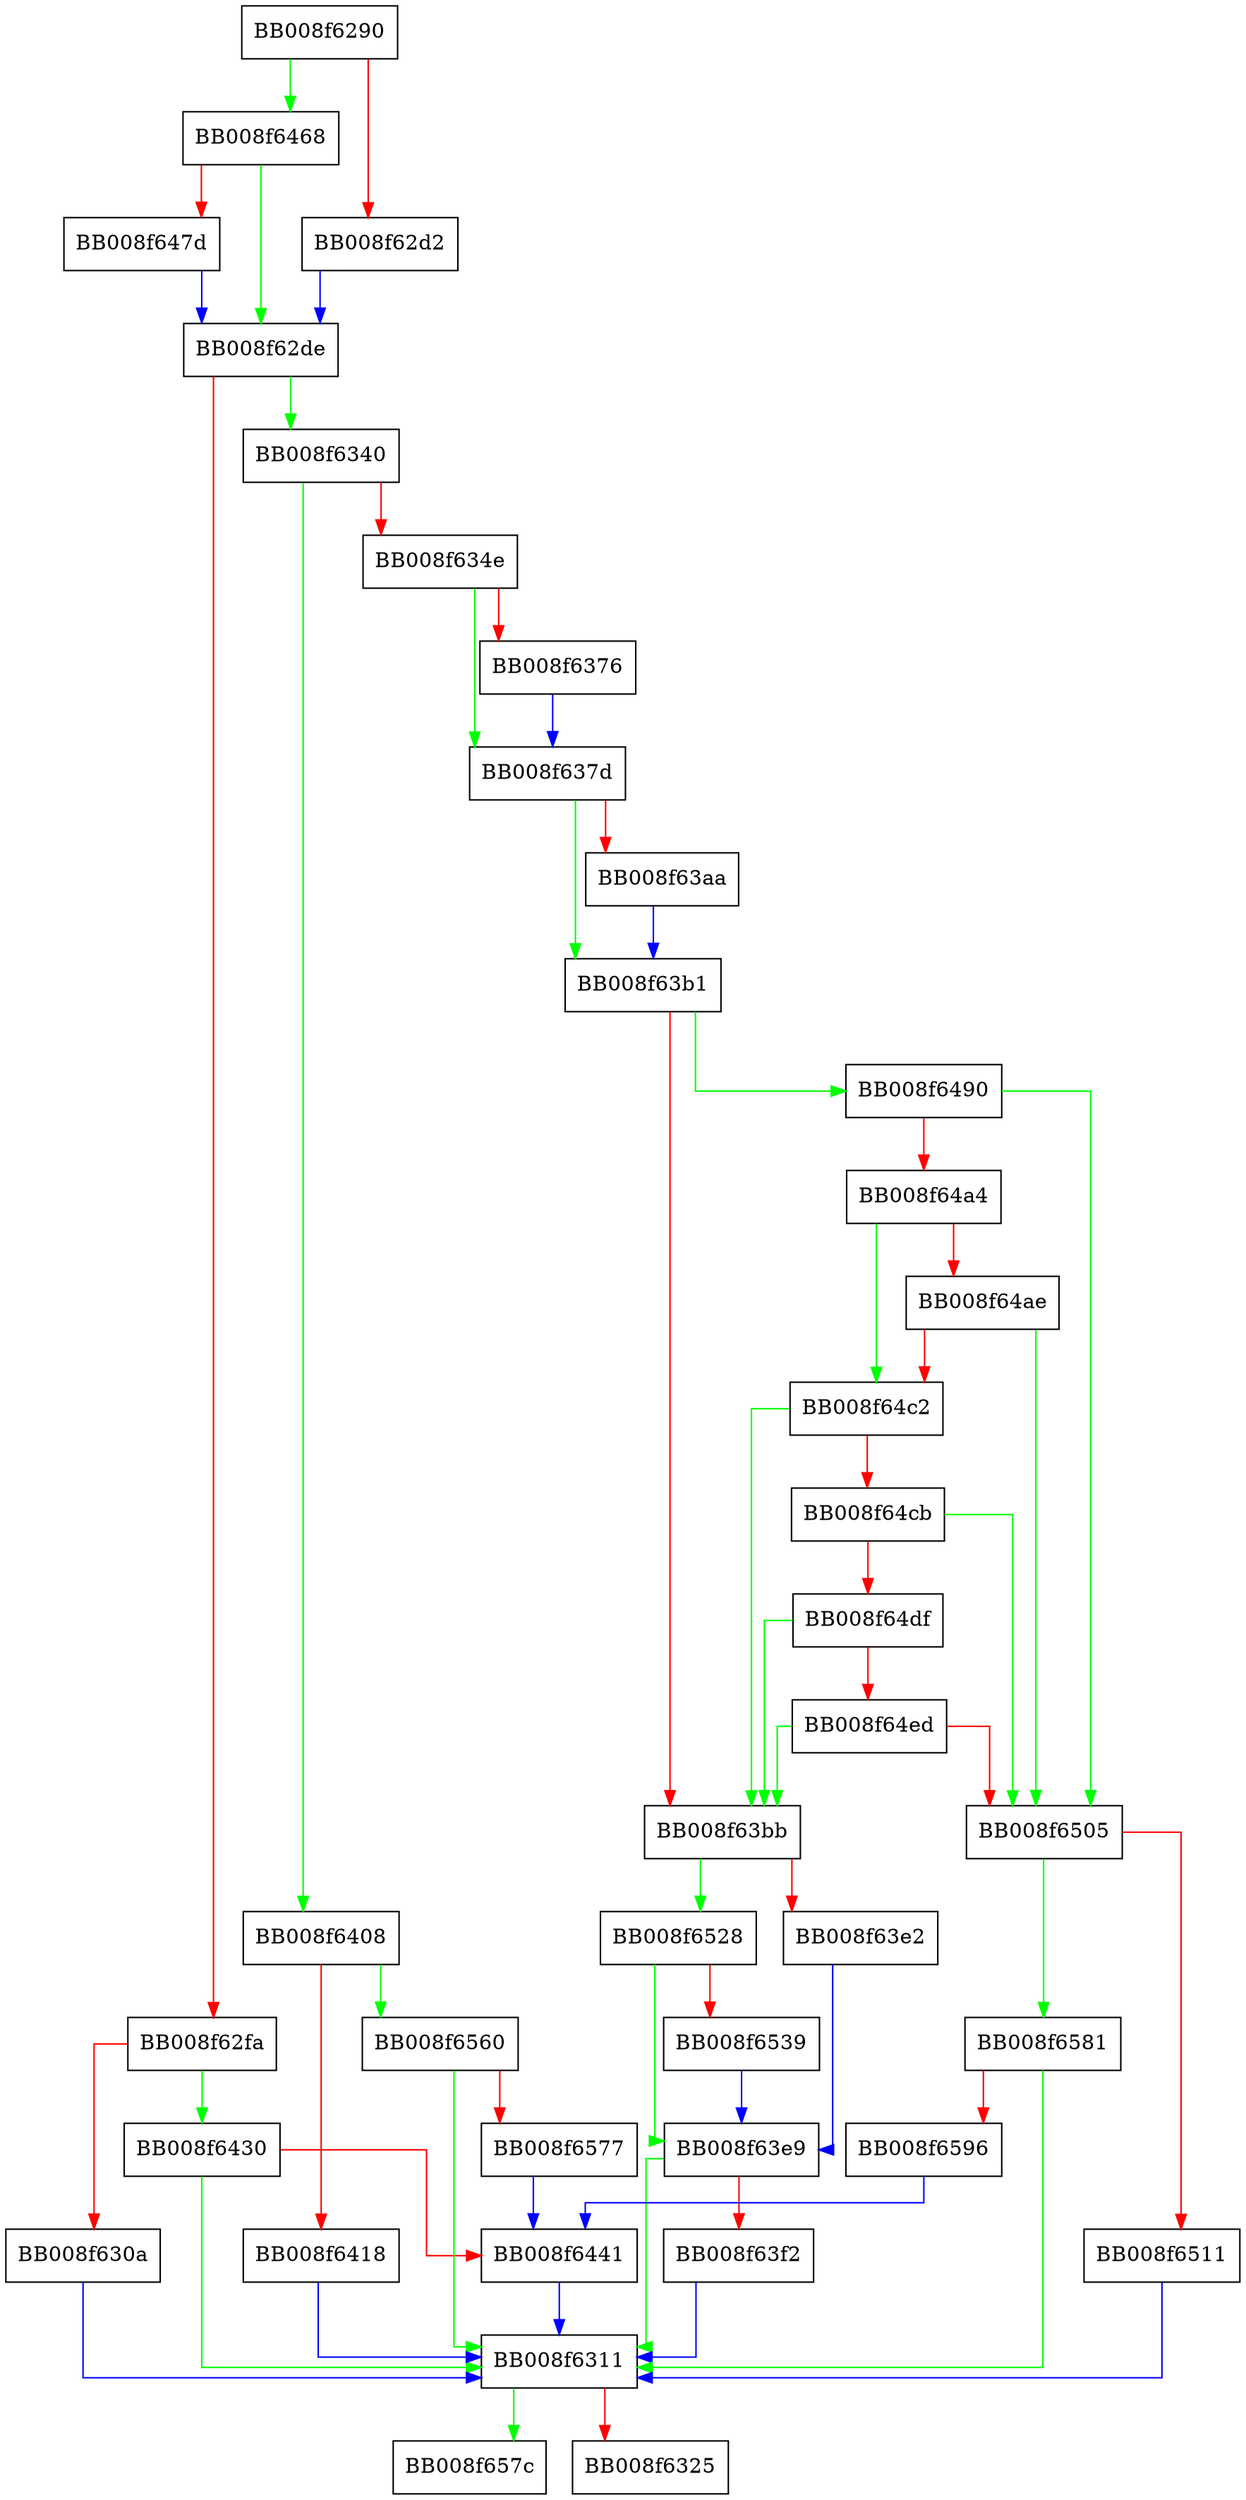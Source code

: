 digraph __gconv_find_transform {
  node [shape="box"];
  graph [splines=ortho];
  BB008f6290 -> BB008f6468 [color="green"];
  BB008f6290 -> BB008f62d2 [color="red"];
  BB008f62d2 -> BB008f62de [color="blue"];
  BB008f62de -> BB008f6340 [color="green"];
  BB008f62de -> BB008f62fa [color="red"];
  BB008f62fa -> BB008f6430 [color="green"];
  BB008f62fa -> BB008f630a [color="red"];
  BB008f630a -> BB008f6311 [color="blue"];
  BB008f6311 -> BB008f657c [color="green"];
  BB008f6311 -> BB008f6325 [color="red"];
  BB008f6340 -> BB008f6408 [color="green"];
  BB008f6340 -> BB008f634e [color="red"];
  BB008f634e -> BB008f637d [color="green"];
  BB008f634e -> BB008f6376 [color="red"];
  BB008f6376 -> BB008f637d [color="blue"];
  BB008f637d -> BB008f63b1 [color="green"];
  BB008f637d -> BB008f63aa [color="red"];
  BB008f63aa -> BB008f63b1 [color="blue"];
  BB008f63b1 -> BB008f6490 [color="green"];
  BB008f63b1 -> BB008f63bb [color="red"];
  BB008f63bb -> BB008f6528 [color="green"];
  BB008f63bb -> BB008f63e2 [color="red"];
  BB008f63e2 -> BB008f63e9 [color="blue"];
  BB008f63e9 -> BB008f6311 [color="green"];
  BB008f63e9 -> BB008f63f2 [color="red"];
  BB008f63f2 -> BB008f6311 [color="blue"];
  BB008f6408 -> BB008f6560 [color="green"];
  BB008f6408 -> BB008f6418 [color="red"];
  BB008f6418 -> BB008f6311 [color="blue"];
  BB008f6430 -> BB008f6311 [color="green"];
  BB008f6430 -> BB008f6441 [color="red"];
  BB008f6441 -> BB008f6311 [color="blue"];
  BB008f6468 -> BB008f62de [color="green"];
  BB008f6468 -> BB008f647d [color="red"];
  BB008f647d -> BB008f62de [color="blue"];
  BB008f6490 -> BB008f6505 [color="green"];
  BB008f6490 -> BB008f64a4 [color="red"];
  BB008f64a4 -> BB008f64c2 [color="green"];
  BB008f64a4 -> BB008f64ae [color="red"];
  BB008f64ae -> BB008f6505 [color="green"];
  BB008f64ae -> BB008f64c2 [color="red"];
  BB008f64c2 -> BB008f63bb [color="green"];
  BB008f64c2 -> BB008f64cb [color="red"];
  BB008f64cb -> BB008f6505 [color="green"];
  BB008f64cb -> BB008f64df [color="red"];
  BB008f64df -> BB008f63bb [color="green"];
  BB008f64df -> BB008f64ed [color="red"];
  BB008f64ed -> BB008f63bb [color="green"];
  BB008f64ed -> BB008f6505 [color="red"];
  BB008f6505 -> BB008f6581 [color="green"];
  BB008f6505 -> BB008f6511 [color="red"];
  BB008f6511 -> BB008f6311 [color="blue"];
  BB008f6528 -> BB008f63e9 [color="green"];
  BB008f6528 -> BB008f6539 [color="red"];
  BB008f6539 -> BB008f63e9 [color="blue"];
  BB008f6560 -> BB008f6311 [color="green"];
  BB008f6560 -> BB008f6577 [color="red"];
  BB008f6577 -> BB008f6441 [color="blue"];
  BB008f6581 -> BB008f6311 [color="green"];
  BB008f6581 -> BB008f6596 [color="red"];
  BB008f6596 -> BB008f6441 [color="blue"];
}